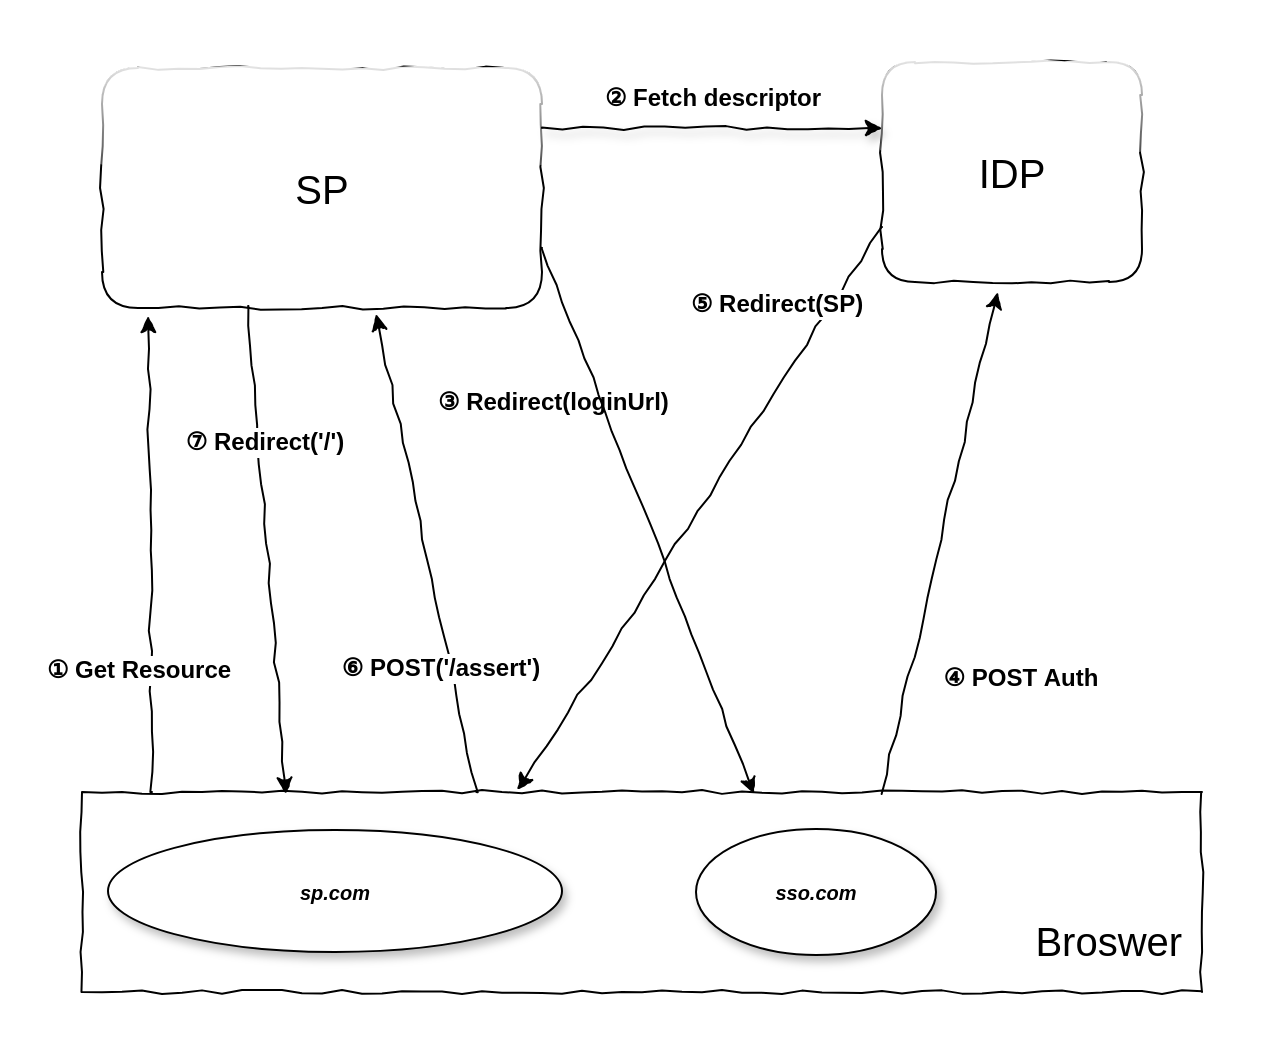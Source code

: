 <mxfile version="11.0.7" type="device"><diagram id="a3PYDxZJwcDxqWrmQlhJ" name="第 1 页"><mxGraphModel dx="1422" dy="796" grid="1" gridSize="10" guides="1" tooltips="1" connect="1" arrows="1" fold="1" page="1" pageScale="1" pageWidth="827" pageHeight="1169" math="0" shadow="0"><root><mxCell id="0"/><mxCell id="1" parent="0"/><mxCell id="2hnZZuJWtEH65UyEPuAX-25" value="" style="rounded=1;arcSize=4;dashed=0;strokeWidth=2;shadow=0;comic=0;fontFamily=Helvetica;fontSize=12;html=1;glass=0;strokeColor=#FFFFFF;" parent="1" vertex="1"><mxGeometry x="80" y="175" width="640" height="525" as="geometry"/></mxCell><mxCell id="2hnZZuJWtEH65UyEPuAX-1" value="&lt;font style=&quot;font-size: 20px&quot;&gt;SP&lt;/font&gt;" style="rounded=1;whiteSpace=wrap;html=1;comic=1;glass=1;fontFamily=Helvetica;fontSize=12;" parent="1" vertex="1"><mxGeometry x="130" y="208" width="220" height="120" as="geometry"/></mxCell><mxCell id="2hnZZuJWtEH65UyEPuAX-2" value="&lt;font style=&quot;font-size: 20px&quot;&gt;IDP&lt;/font&gt;" style="rounded=1;whiteSpace=wrap;html=1;comic=1;glass=1;fontFamily=Helvetica;fontSize=12;" parent="1" vertex="1"><mxGeometry x="520" y="205" width="130" height="110" as="geometry"/></mxCell><mxCell id="2hnZZuJWtEH65UyEPuAX-3" value="&lt;font style=&quot;font-size: 20px&quot;&gt;&lt;br&gt;&lt;br&gt;&amp;nbsp; &amp;nbsp; &amp;nbsp; &amp;nbsp; &amp;nbsp; &amp;nbsp; &amp;nbsp; &amp;nbsp; &amp;nbsp; &amp;nbsp; &amp;nbsp; &amp;nbsp; &amp;nbsp; &amp;nbsp; &amp;nbsp; &amp;nbsp; &amp;nbsp; &amp;nbsp; &amp;nbsp; &amp;nbsp; &amp;nbsp; &amp;nbsp; &amp;nbsp; &amp;nbsp; &amp;nbsp; &amp;nbsp; &amp;nbsp; &amp;nbsp; &amp;nbsp; &amp;nbsp; &amp;nbsp; &amp;nbsp; &amp;nbsp; &amp;nbsp; &amp;nbsp; &amp;nbsp; &amp;nbsp; &amp;nbsp; &amp;nbsp; &amp;nbsp; &amp;nbsp; &amp;nbsp; Broswer&lt;/font&gt;" style="rounded=0;whiteSpace=wrap;html=1;comic=1;glass=0;fontFamily=Helvetica;fontSize=12;" parent="1" vertex="1"><mxGeometry x="120" y="570" width="560" height="100" as="geometry"/></mxCell><mxCell id="2hnZZuJWtEH65UyEPuAX-4" value="" style="endArrow=classic;html=1;entryX=0.105;entryY=1.033;entryDx=0;entryDy=0;comic=1;entryPerimeter=0;fontFamily=Helvetica;fontSize=12;shadow=0;" parent="1" target="2hnZZuJWtEH65UyEPuAX-1" edge="1"><mxGeometry width="50" height="50" relative="1" as="geometry"><mxPoint x="155" y="570" as="sourcePoint"/><mxPoint x="172" y="328" as="targetPoint"/></mxGeometry></mxCell><mxCell id="2hnZZuJWtEH65UyEPuAX-5" value="&lt;b style=&quot;font-size: 12px;&quot;&gt;&lt;font style=&quot;font-size: 12px;&quot;&gt;① Get Resource&lt;/font&gt;&lt;/b&gt;" style="text;html=1;resizable=0;points=[];align=center;verticalAlign=middle;labelBackgroundColor=#ffffff;fontSize=12;fontFamily=Helvetica;" parent="2hnZZuJWtEH65UyEPuAX-4" vertex="1" connectable="0"><mxGeometry x="-0.142" y="1" relative="1" as="geometry"><mxPoint x="-5" y="41" as="offset"/></mxGeometry></mxCell><mxCell id="2hnZZuJWtEH65UyEPuAX-6" value="" style="endArrow=classic;html=1;startArrow=none;startFill=0;exitX=1;exitY=0.25;exitDx=0;exitDy=0;comic=1;fontFamily=Helvetica;fontSize=12;entryX=0;entryY=0.3;entryDx=0;entryDy=0;entryPerimeter=0;shadow=1;" parent="1" source="2hnZZuJWtEH65UyEPuAX-1" target="2hnZZuJWtEH65UyEPuAX-2" edge="1"><mxGeometry width="50" height="50" relative="1" as="geometry"><mxPoint x="363" y="231" as="sourcePoint"/><mxPoint x="520" y="242" as="targetPoint"/></mxGeometry></mxCell><mxCell id="2hnZZuJWtEH65UyEPuAX-7" value="&lt;b style=&quot;font-size: 12px;&quot;&gt;&lt;font style=&quot;font-size: 12px;&quot;&gt;② Fetch descriptor&lt;/font&gt;&lt;/b&gt;" style="text;html=1;resizable=0;points=[];align=center;verticalAlign=middle;labelBackgroundColor=#ffffff;fontSize=12;fontFamily=Helvetica;" parent="2hnZZuJWtEH65UyEPuAX-6" vertex="1" connectable="0"><mxGeometry x="-0.217" y="1" relative="1" as="geometry"><mxPoint x="18" y="-14.5" as="offset"/></mxGeometry></mxCell><mxCell id="2hnZZuJWtEH65UyEPuAX-8" value="" style="endArrow=classic;html=1;entryX=0.389;entryY=-0.01;entryDx=0;entryDy=0;entryPerimeter=0;exitX=0;exitY=0.75;exitDx=0;exitDy=0;comic=1;fontFamily=Helvetica;fontSize=12;" parent="1" source="2hnZZuJWtEH65UyEPuAX-2" target="2hnZZuJWtEH65UyEPuAX-3" edge="1"><mxGeometry width="50" height="50" relative="1" as="geometry"><mxPoint x="510" y="265" as="sourcePoint"/><mxPoint x="500" y="300" as="targetPoint"/></mxGeometry></mxCell><mxCell id="dtJAETAV6YoGv4FfSQcw-4" value="&lt;b style=&quot;font-size: 12px;&quot;&gt;⑤&amp;nbsp;Redirect(SP)&lt;/b&gt;" style="text;html=1;resizable=0;points=[];align=center;verticalAlign=middle;labelBackgroundColor=#ffffff;fontFamily=Helvetica;fontSize=12;" vertex="1" connectable="0" parent="2hnZZuJWtEH65UyEPuAX-8"><mxGeometry x="-0.538" y="-1" relative="1" as="geometry"><mxPoint x="-10" y="-26" as="offset"/></mxGeometry></mxCell><mxCell id="2hnZZuJWtEH65UyEPuAX-12" value="" style="endArrow=classic;html=1;entryX=0.445;entryY=1.046;entryDx=0;entryDy=0;entryPerimeter=0;comic=1;exitX=0.714;exitY=0.01;exitDx=0;exitDy=0;exitPerimeter=0;fontFamily=Helvetica;fontSize=12;" parent="1" source="2hnZZuJWtEH65UyEPuAX-3" target="2hnZZuJWtEH65UyEPuAX-2" edge="1"><mxGeometry width="50" height="50" relative="1" as="geometry"><mxPoint x="380" y="480" as="sourcePoint"/><mxPoint x="430" y="430" as="targetPoint"/></mxGeometry></mxCell><mxCell id="2hnZZuJWtEH65UyEPuAX-13" value="&lt;span style=&quot;font-size: 12px&quot;&gt;&lt;font style=&quot;font-size: 12px&quot;&gt;④&amp;nbsp;POST&amp;nbsp;Auth&lt;/font&gt;&lt;/span&gt;" style="text;html=1;resizable=0;points=[];align=center;verticalAlign=middle;labelBackgroundColor=#ffffff;fontSize=12;fontStyle=1;fontFamily=Helvetica;" parent="2hnZZuJWtEH65UyEPuAX-12" vertex="1" connectable="0"><mxGeometry x="-0.051" y="-3" relative="1" as="geometry"><mxPoint x="38.5" y="59.5" as="offset"/></mxGeometry></mxCell><mxCell id="2hnZZuJWtEH65UyEPuAX-14" value="" style="endArrow=classic;html=1;exitX=1;exitY=0.75;exitDx=0;exitDy=0;entryX=0.6;entryY=0.01;entryDx=0;entryDy=0;comic=1;entryPerimeter=0;fontFamily=Helvetica;fontSize=12;" parent="1" source="2hnZZuJWtEH65UyEPuAX-1" target="2hnZZuJWtEH65UyEPuAX-3" edge="1"><mxGeometry width="50" height="50" relative="1" as="geometry"><mxPoint x="280" y="380" as="sourcePoint"/><mxPoint x="330" y="330" as="targetPoint"/></mxGeometry></mxCell><mxCell id="2hnZZuJWtEH65UyEPuAX-16" value="&lt;b&gt;&lt;font size=&quot;1&quot;&gt;&lt;i&gt;sp.com&lt;/i&gt;&lt;/font&gt;&lt;/b&gt;" style="ellipse;whiteSpace=wrap;html=1;shadow=1;fontFamily=Helvetica;fontSize=12;" parent="1" vertex="1"><mxGeometry x="133" y="589" width="227" height="61" as="geometry"/></mxCell><mxCell id="2hnZZuJWtEH65UyEPuAX-17" value="&lt;b&gt;&lt;font size=&quot;1&quot;&gt;&lt;i&gt;sso.com&lt;/i&gt;&lt;/font&gt;&lt;/b&gt;" style="ellipse;whiteSpace=wrap;html=1;shadow=1;fontFamily=Helvetica;fontSize=12;" parent="1" vertex="1"><mxGeometry x="427" y="588.5" width="120" height="63" as="geometry"/></mxCell><mxCell id="2hnZZuJWtEH65UyEPuAX-15" value="&lt;font style=&quot;font-size: 12px;&quot;&gt;&lt;span style=&quot;font-size: 12px;&quot;&gt;③ Redirect(loginUrl)&lt;/span&gt;&lt;/font&gt;" style="text;html=1;resizable=0;points=[];autosize=1;align=left;verticalAlign=top;spacingTop=-4;fontSize=12;fontStyle=1;fontFamily=Helvetica;" parent="1" vertex="1"><mxGeometry x="296" y="365" width="150" height="20" as="geometry"/></mxCell><mxCell id="2hnZZuJWtEH65UyEPuAX-22" value="" style="endArrow=classic;html=1;exitX=0.332;exitY=0.992;exitDx=0;exitDy=0;entryX=0.182;entryY=0.01;entryDx=0;entryDy=0;comic=1;entryPerimeter=0;exitPerimeter=0;fontFamily=Helvetica;fontSize=12;" parent="1" source="2hnZZuJWtEH65UyEPuAX-1" target="2hnZZuJWtEH65UyEPuAX-3" edge="1"><mxGeometry width="50" height="50" relative="1" as="geometry"><mxPoint x="243" y="329.56" as="sourcePoint"/><mxPoint x="204.04" y="569" as="targetPoint"/></mxGeometry></mxCell><mxCell id="2hnZZuJWtEH65UyEPuAX-23" value="&lt;span style=&quot;font-size: 12px&quot;&gt;&lt;font style=&quot;font-size: 12px&quot;&gt;⑦ Redirect('/')&lt;/font&gt;&lt;/span&gt;" style="text;html=1;resizable=0;points=[];align=center;verticalAlign=middle;labelBackgroundColor=#ffffff;fontSize=12;fontStyle=1;fontFamily=Helvetica;" parent="2hnZZuJWtEH65UyEPuAX-22" vertex="1" connectable="0"><mxGeometry x="-0.237" y="1" relative="1" as="geometry"><mxPoint x="-1" y="-25.5" as="offset"/></mxGeometry></mxCell><mxCell id="dtJAETAV6YoGv4FfSQcw-1" value="" style="endArrow=classic;html=1;exitX=0.352;exitY=0;exitDx=0;exitDy=0;exitPerimeter=0;entryX=0.623;entryY=1.025;entryDx=0;entryDy=0;entryPerimeter=0;fontFamily=Helvetica;fontSize=12;comic=1;" edge="1" parent="1" source="2hnZZuJWtEH65UyEPuAX-3" target="2hnZZuJWtEH65UyEPuAX-1"><mxGeometry width="50" height="50" relative="1" as="geometry"><mxPoint x="250" y="490" as="sourcePoint"/><mxPoint x="300" y="440" as="targetPoint"/></mxGeometry></mxCell><mxCell id="dtJAETAV6YoGv4FfSQcw-3" value="&lt;span style=&quot;font-size: 12px&quot;&gt;⑥&lt;/span&gt;&lt;span style=&quot;font-size: 12px&quot;&gt;&amp;nbsp;POST('/assert')&lt;/span&gt;" style="text;html=1;resizable=0;points=[];align=center;verticalAlign=middle;labelBackgroundColor=#ffffff;fontSize=12;fontStyle=1;fontFamily=Helvetica;" vertex="1" connectable="0" parent="dtJAETAV6YoGv4FfSQcw-1"><mxGeometry x="-0.192" y="-2" relative="1" as="geometry"><mxPoint y="35" as="offset"/></mxGeometry></mxCell></root></mxGraphModel></diagram></mxfile>